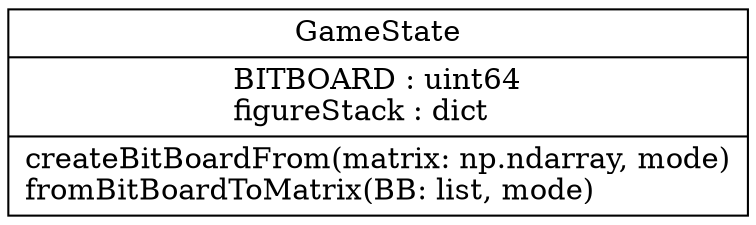 digraph "classes" {
rankdir=BT
charset="utf-8"
"src.gamestate.GameState" [color="black", fontcolor="black", label=<{GameState|BITBOARD : uint64<br ALIGN="LEFT"/>figureStack : dict<br ALIGN="LEFT"/>|createBitBoardFrom(matrix: np.ndarray, mode)<br ALIGN="LEFT"/>fromBitBoardToMatrix(BB: list, mode)<br ALIGN="LEFT"/>}>, shape="record", style="solid"];
}
